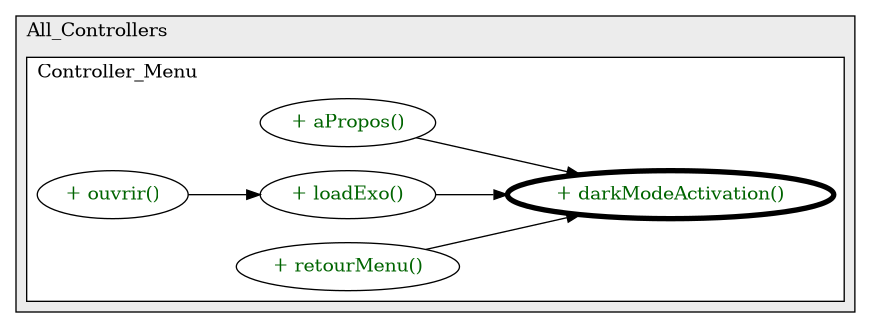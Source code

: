 @startuml

/' diagram meta data start
config=CallConfiguration;
{
  "rootMethod": "Version_Etudiant.All_Controllers.Controller_Menu#darkModeActivation(Scene)",
  "projectClassification": {
    "searchMode": "OpenProject", // OpenProject, AllProjects
    "includedProjects": "",
    "pathEndKeywords": "*.impl",
    "isClientPath": "",
    "isClientName": "",
    "isTestPath": "",
    "isTestName": "",
    "isMappingPath": "",
    "isMappingName": "",
    "isDataAccessPath": "",
    "isDataAccessName": "",
    "isDataStructurePath": "",
    "isDataStructureName": "",
    "isInterfaceStructuresPath": "",
    "isInterfaceStructuresName": "",
    "isEntryPointPath": "",
    "isEntryPointName": "",
    "treatFinalFieldsAsMandatory": false
  },
  "graphRestriction": {
    "classPackageExcludeFilter": "",
    "classPackageIncludeFilter": "",
    "classNameExcludeFilter": "",
    "classNameIncludeFilter": "",
    "methodNameExcludeFilter": "",
    "methodNameIncludeFilter": "",
    "removeByInheritance": "", // inheritance/annotation based filtering is done in a second step
    "removeByAnnotation": "",
    "removeByClassPackage": "", // cleanup the graph after inheritance/annotation based filtering is done
    "removeByClassName": "",
    "cutMappings": false,
    "cutEnum": true,
    "cutTests": true,
    "cutClient": true,
    "cutDataAccess": true,
    "cutInterfaceStructures": true,
    "cutDataStructures": true,
    "cutGetterAndSetter": true,
    "cutConstructors": true
  },
  "graphTraversal": {
    "forwardDepth": 3,
    "backwardDepth": 3,
    "classPackageExcludeFilter": "",
    "classPackageIncludeFilter": "",
    "classNameExcludeFilter": "",
    "classNameIncludeFilter": "",
    "methodNameExcludeFilter": "",
    "methodNameIncludeFilter": "",
    "hideMappings": false,
    "hideDataStructures": false,
    "hidePrivateMethods": true,
    "hideInterfaceCalls": true, // indirection: implementation -> interface (is hidden) -> implementation
    "onlyShowApplicationEntryPoints": false, // root node is included
    "useMethodCallsForStructureDiagram": "ForwardOnly" // ForwardOnly, BothDirections, No
  },
  "details": {
    "aggregation": "GroupByClass", // ByClass, GroupByClass, None
    "showMethodParametersTypes": false,
    "showMethodParametersNames": false,
    "showMethodReturnType": false,
    "showPackageLevels": 2,
    "showCallOrder": false,
    "edgeMode": "MethodsOnly", // TypesOnly, MethodsOnly, TypesAndMethods, MethodsAndDirectTypeUsage
    "showDetailedClassStructure": false
  },
  "rootClass": "Version_Etudiant.All_Controllers.Controller_Menu",
  "extensionCallbackMethod": "" // qualified.class.name#methodName - signature: public static String method(String)
}
diagram meta data end '/



digraph g {
    rankdir="LR"
    splines=polyline
    

'nodes 
subgraph cluster_1850614151 { 
   	label=All_Controllers
	labeljust=l
	fillcolor="#ececec"
	style=filled
   
   subgraph cluster_1532096994 { 
   	label=Controller_Menu
	labeljust=l
	fillcolor=white
	style=filled
   
   Controller_Menu1397209006XXXaPropos1067311644[
	label="+ aPropos()"
	style=filled
	fillcolor=white
	tooltip="Controller_Menu

null"
	fontcolor=darkgreen
];

Controller_Menu1397209006XXXdarkModeActivation79702124[
	label="+ darkModeActivation()"
	style=filled
	fillcolor=white
	tooltip="Controller_Menu

null"
	penwidth=4
	fontcolor=darkgreen
];

Controller_Menu1397209006XXXloadExo0[
	label="+ loadExo()"
	style=filled
	fillcolor=white
	tooltip="Controller_Menu

null"
	fontcolor=darkgreen
];

Controller_Menu1397209006XXXouvrir1067311644[
	label="+ ouvrir()"
	style=filled
	fillcolor=white
	tooltip="Controller_Menu

null"
	fontcolor=darkgreen
];

Controller_Menu1397209006XXXretourMenu1067311644[
	label="+ retourMenu()"
	style=filled
	fillcolor=white
	tooltip="Controller_Menu

null"
	fontcolor=darkgreen
];
} 
} 

'edges    
Controller_Menu1397209006XXXaPropos1067311644 -> Controller_Menu1397209006XXXdarkModeActivation79702124;
Controller_Menu1397209006XXXloadExo0 -> Controller_Menu1397209006XXXdarkModeActivation79702124;
Controller_Menu1397209006XXXouvrir1067311644 -> Controller_Menu1397209006XXXloadExo0;
Controller_Menu1397209006XXXretourMenu1067311644 -> Controller_Menu1397209006XXXdarkModeActivation79702124;
    
}
@enduml